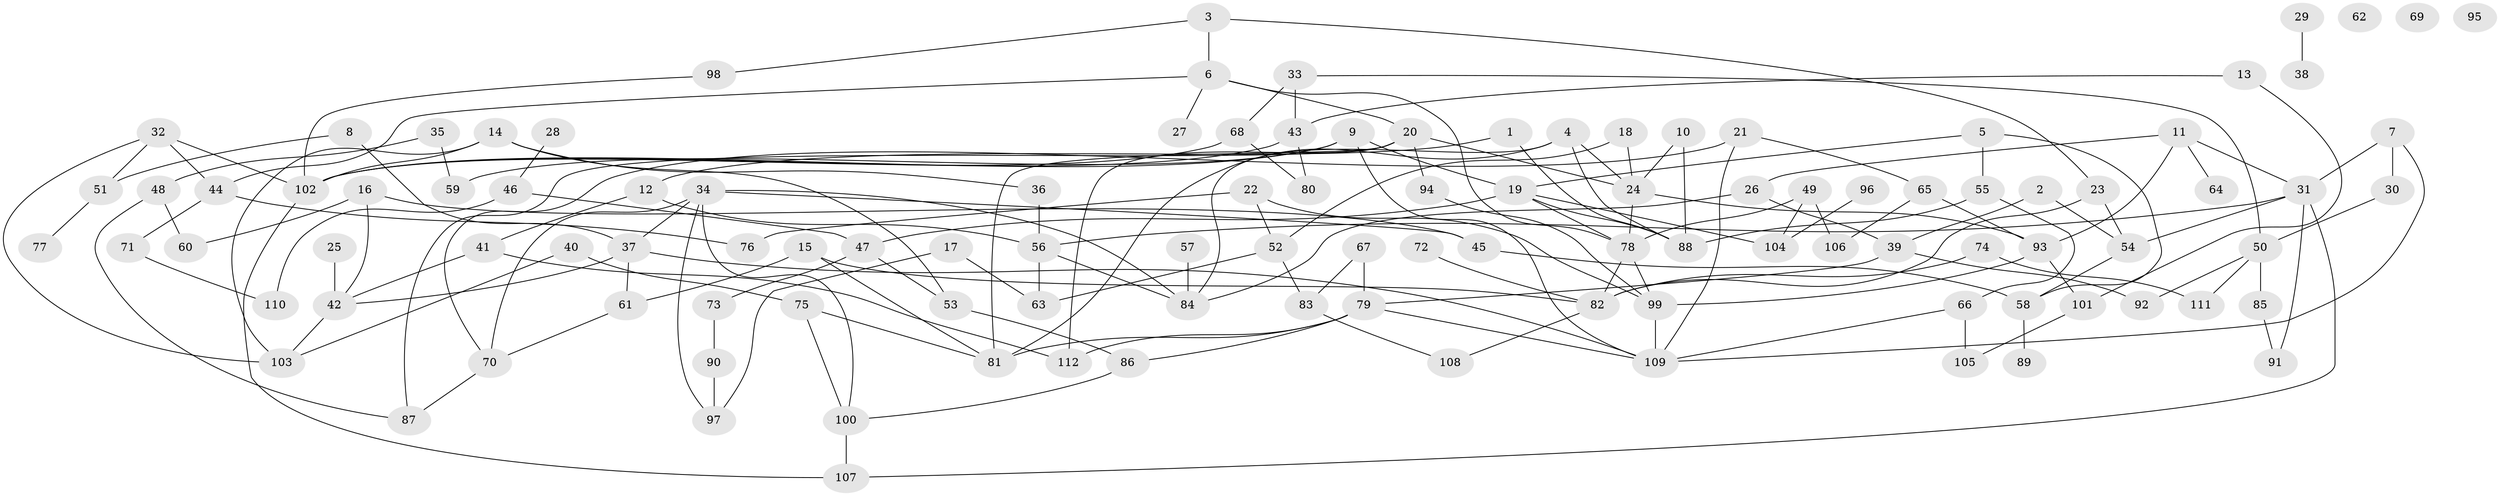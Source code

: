 // Generated by graph-tools (version 1.1) at 2025/39/03/09/25 04:39:41]
// undirected, 112 vertices, 171 edges
graph export_dot {
graph [start="1"]
  node [color=gray90,style=filled];
  1;
  2;
  3;
  4;
  5;
  6;
  7;
  8;
  9;
  10;
  11;
  12;
  13;
  14;
  15;
  16;
  17;
  18;
  19;
  20;
  21;
  22;
  23;
  24;
  25;
  26;
  27;
  28;
  29;
  30;
  31;
  32;
  33;
  34;
  35;
  36;
  37;
  38;
  39;
  40;
  41;
  42;
  43;
  44;
  45;
  46;
  47;
  48;
  49;
  50;
  51;
  52;
  53;
  54;
  55;
  56;
  57;
  58;
  59;
  60;
  61;
  62;
  63;
  64;
  65;
  66;
  67;
  68;
  69;
  70;
  71;
  72;
  73;
  74;
  75;
  76;
  77;
  78;
  79;
  80;
  81;
  82;
  83;
  84;
  85;
  86;
  87;
  88;
  89;
  90;
  91;
  92;
  93;
  94;
  95;
  96;
  97;
  98;
  99;
  100;
  101;
  102;
  103;
  104;
  105;
  106;
  107;
  108;
  109;
  110;
  111;
  112;
  1 -- 12;
  1 -- 88;
  2 -- 39;
  2 -- 54;
  3 -- 6;
  3 -- 23;
  3 -- 98;
  4 -- 24;
  4 -- 81;
  4 -- 84;
  4 -- 88;
  5 -- 19;
  5 -- 55;
  5 -- 58;
  6 -- 20;
  6 -- 27;
  6 -- 44;
  6 -- 78;
  7 -- 30;
  7 -- 31;
  7 -- 109;
  8 -- 37;
  8 -- 51;
  9 -- 19;
  9 -- 59;
  9 -- 102;
  9 -- 109;
  10 -- 24;
  10 -- 88;
  11 -- 26;
  11 -- 31;
  11 -- 64;
  11 -- 93;
  12 -- 41;
  12 -- 56;
  13 -- 43;
  13 -- 101;
  14 -- 36;
  14 -- 53;
  14 -- 102;
  14 -- 103;
  15 -- 61;
  15 -- 81;
  15 -- 82;
  16 -- 42;
  16 -- 45;
  16 -- 60;
  17 -- 63;
  17 -- 97;
  18 -- 24;
  18 -- 52;
  19 -- 47;
  19 -- 78;
  19 -- 88;
  19 -- 104;
  20 -- 24;
  20 -- 81;
  20 -- 87;
  20 -- 94;
  20 -- 112;
  21 -- 65;
  21 -- 70;
  21 -- 109;
  22 -- 52;
  22 -- 76;
  22 -- 99;
  23 -- 54;
  23 -- 82;
  24 -- 78;
  24 -- 93;
  25 -- 42;
  26 -- 39;
  26 -- 84;
  28 -- 46;
  29 -- 38;
  30 -- 50;
  31 -- 54;
  31 -- 56;
  31 -- 91;
  31 -- 107;
  32 -- 44;
  32 -- 51;
  32 -- 102;
  32 -- 103;
  33 -- 43;
  33 -- 50;
  33 -- 68;
  34 -- 37;
  34 -- 45;
  34 -- 70;
  34 -- 84;
  34 -- 97;
  34 -- 100;
  35 -- 48;
  35 -- 59;
  36 -- 56;
  37 -- 42;
  37 -- 61;
  37 -- 109;
  39 -- 79;
  39 -- 92;
  40 -- 75;
  40 -- 103;
  41 -- 42;
  41 -- 112;
  42 -- 103;
  43 -- 80;
  43 -- 102;
  44 -- 71;
  44 -- 76;
  45 -- 58;
  46 -- 47;
  46 -- 110;
  47 -- 53;
  47 -- 73;
  48 -- 60;
  48 -- 87;
  49 -- 78;
  49 -- 104;
  49 -- 106;
  50 -- 85;
  50 -- 92;
  50 -- 111;
  51 -- 77;
  52 -- 63;
  52 -- 83;
  53 -- 86;
  54 -- 58;
  55 -- 66;
  55 -- 88;
  56 -- 63;
  56 -- 84;
  57 -- 84;
  58 -- 89;
  61 -- 70;
  65 -- 93;
  65 -- 106;
  66 -- 105;
  66 -- 109;
  67 -- 79;
  67 -- 83;
  68 -- 80;
  68 -- 102;
  70 -- 87;
  71 -- 110;
  72 -- 82;
  73 -- 90;
  74 -- 82;
  74 -- 111;
  75 -- 81;
  75 -- 100;
  78 -- 82;
  78 -- 99;
  79 -- 81;
  79 -- 86;
  79 -- 109;
  79 -- 112;
  82 -- 108;
  83 -- 108;
  85 -- 91;
  86 -- 100;
  90 -- 97;
  93 -- 99;
  93 -- 101;
  94 -- 99;
  96 -- 104;
  98 -- 102;
  99 -- 109;
  100 -- 107;
  101 -- 105;
  102 -- 107;
}
